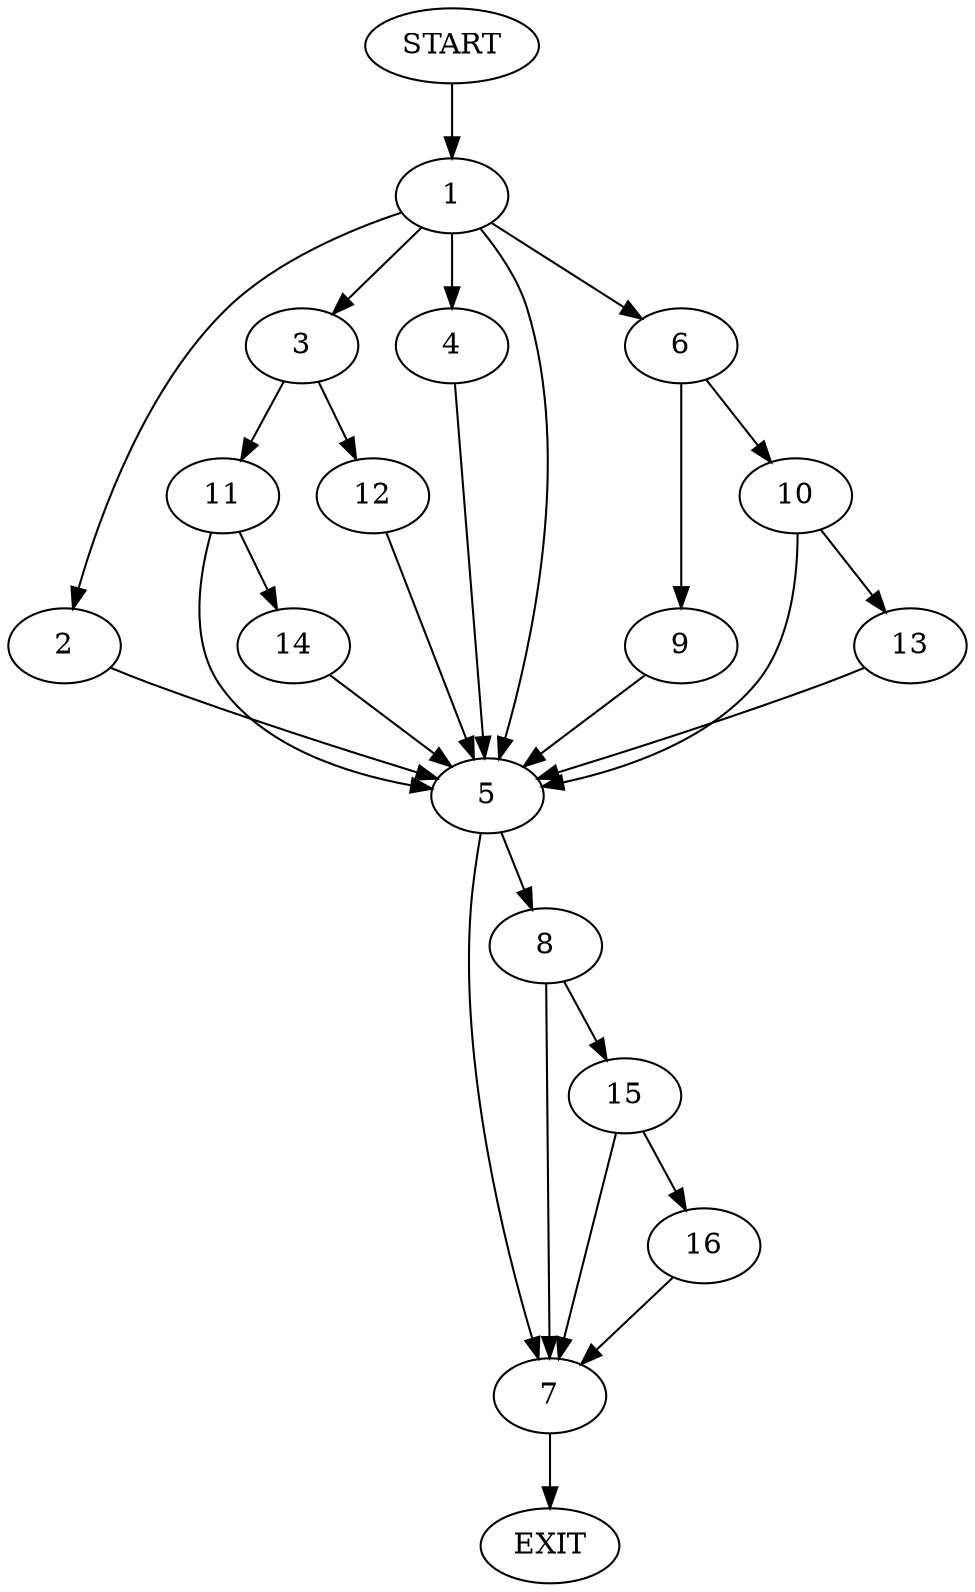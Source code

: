 digraph {
0 [label="START"]
17 [label="EXIT"]
0 -> 1
1 -> 2
1 -> 3
1 -> 4
1 -> 5
1 -> 6
4 -> 5
5 -> 7
5 -> 8
6 -> 9
6 -> 10
2 -> 5
3 -> 11
3 -> 12
10 -> 13
10 -> 5
9 -> 5
13 -> 5
11 -> 14
11 -> 5
12 -> 5
14 -> 5
8 -> 15
8 -> 7
7 -> 17
15 -> 16
15 -> 7
16 -> 7
}

